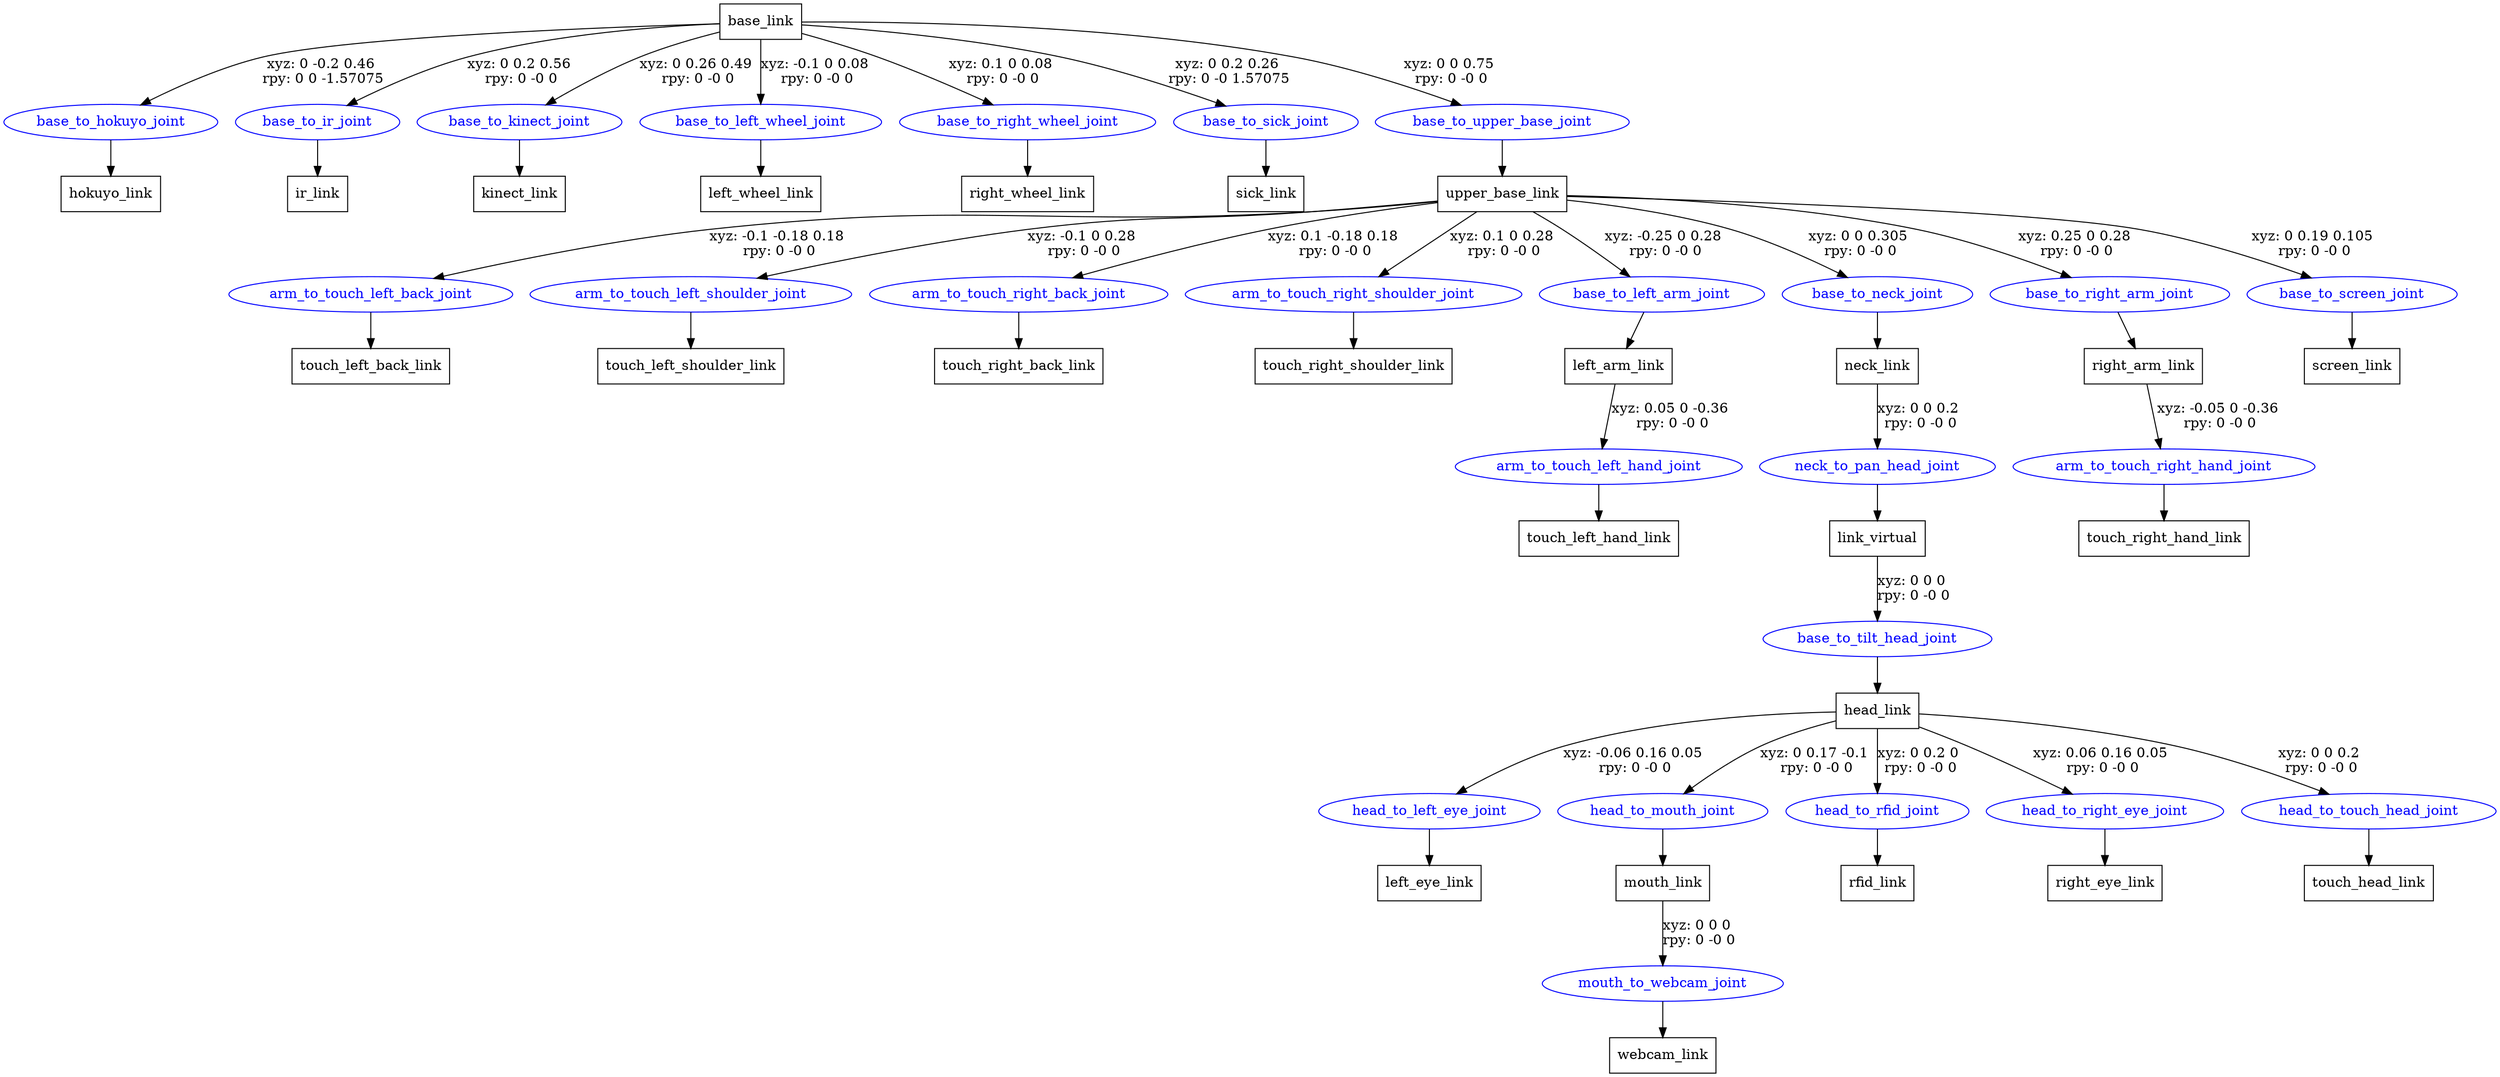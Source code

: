 digraph G {
node [shape=box];
"base_link" [label="base_link"];
"hokuyo_link" [label="hokuyo_link"];
"ir_link" [label="ir_link"];
"kinect_link" [label="kinect_link"];
"left_wheel_link" [label="left_wheel_link"];
"right_wheel_link" [label="right_wheel_link"];
"sick_link" [label="sick_link"];
"upper_base_link" [label="upper_base_link"];
"touch_left_back_link" [label="touch_left_back_link"];
"touch_left_shoulder_link" [label="touch_left_shoulder_link"];
"touch_right_back_link" [label="touch_right_back_link"];
"touch_right_shoulder_link" [label="touch_right_shoulder_link"];
"left_arm_link" [label="left_arm_link"];
"touch_left_hand_link" [label="touch_left_hand_link"];
"neck_link" [label="neck_link"];
"link_virtual" [label="link_virtual"];
"head_link" [label="head_link"];
"left_eye_link" [label="left_eye_link"];
"mouth_link" [label="mouth_link"];
"webcam_link" [label="webcam_link"];
"rfid_link" [label="rfid_link"];
"right_eye_link" [label="right_eye_link"];
"touch_head_link" [label="touch_head_link"];
"right_arm_link" [label="right_arm_link"];
"touch_right_hand_link" [label="touch_right_hand_link"];
"screen_link" [label="screen_link"];
node [shape=ellipse, color=blue, fontcolor=blue];
"base_link" -> "base_to_hokuyo_joint" [label="xyz: 0 -0.2 0.46 \nrpy: 0 0 -1.57075"]
"base_to_hokuyo_joint" -> "hokuyo_link"
"base_link" -> "base_to_ir_joint" [label="xyz: 0 0.2 0.56 \nrpy: 0 -0 0"]
"base_to_ir_joint" -> "ir_link"
"base_link" -> "base_to_kinect_joint" [label="xyz: 0 0.26 0.49 \nrpy: 0 -0 0"]
"base_to_kinect_joint" -> "kinect_link"
"base_link" -> "base_to_left_wheel_joint" [label="xyz: -0.1 0 0.08 \nrpy: 0 -0 0"]
"base_to_left_wheel_joint" -> "left_wheel_link"
"base_link" -> "base_to_right_wheel_joint" [label="xyz: 0.1 0 0.08 \nrpy: 0 -0 0"]
"base_to_right_wheel_joint" -> "right_wheel_link"
"base_link" -> "base_to_sick_joint" [label="xyz: 0 0.2 0.26 \nrpy: 0 -0 1.57075"]
"base_to_sick_joint" -> "sick_link"
"base_link" -> "base_to_upper_base_joint" [label="xyz: 0 0 0.75 \nrpy: 0 -0 0"]
"base_to_upper_base_joint" -> "upper_base_link"
"upper_base_link" -> "arm_to_touch_left_back_joint" [label="xyz: -0.1 -0.18 0.18 \nrpy: 0 -0 0"]
"arm_to_touch_left_back_joint" -> "touch_left_back_link"
"upper_base_link" -> "arm_to_touch_left_shoulder_joint" [label="xyz: -0.1 0 0.28 \nrpy: 0 -0 0"]
"arm_to_touch_left_shoulder_joint" -> "touch_left_shoulder_link"
"upper_base_link" -> "arm_to_touch_right_back_joint" [label="xyz: 0.1 -0.18 0.18 \nrpy: 0 -0 0"]
"arm_to_touch_right_back_joint" -> "touch_right_back_link"
"upper_base_link" -> "arm_to_touch_right_shoulder_joint" [label="xyz: 0.1 0 0.28 \nrpy: 0 -0 0"]
"arm_to_touch_right_shoulder_joint" -> "touch_right_shoulder_link"
"upper_base_link" -> "base_to_left_arm_joint" [label="xyz: -0.25 0 0.28 \nrpy: 0 -0 0"]
"base_to_left_arm_joint" -> "left_arm_link"
"left_arm_link" -> "arm_to_touch_left_hand_joint" [label="xyz: 0.05 0 -0.36 \nrpy: 0 -0 0"]
"arm_to_touch_left_hand_joint" -> "touch_left_hand_link"
"upper_base_link" -> "base_to_neck_joint" [label="xyz: 0 0 0.305 \nrpy: 0 -0 0"]
"base_to_neck_joint" -> "neck_link"
"neck_link" -> "neck_to_pan_head_joint" [label="xyz: 0 0 0.2 \nrpy: 0 -0 0"]
"neck_to_pan_head_joint" -> "link_virtual"
"link_virtual" -> "base_to_tilt_head_joint" [label="xyz: 0 0 0 \nrpy: 0 -0 0"]
"base_to_tilt_head_joint" -> "head_link"
"head_link" -> "head_to_left_eye_joint" [label="xyz: -0.06 0.16 0.05 \nrpy: 0 -0 0"]
"head_to_left_eye_joint" -> "left_eye_link"
"head_link" -> "head_to_mouth_joint" [label="xyz: 0 0.17 -0.1 \nrpy: 0 -0 0"]
"head_to_mouth_joint" -> "mouth_link"
"mouth_link" -> "mouth_to_webcam_joint" [label="xyz: 0 0 0 \nrpy: 0 -0 0"]
"mouth_to_webcam_joint" -> "webcam_link"
"head_link" -> "head_to_rfid_joint" [label="xyz: 0 0.2 0 \nrpy: 0 -0 0"]
"head_to_rfid_joint" -> "rfid_link"
"head_link" -> "head_to_right_eye_joint" [label="xyz: 0.06 0.16 0.05 \nrpy: 0 -0 0"]
"head_to_right_eye_joint" -> "right_eye_link"
"head_link" -> "head_to_touch_head_joint" [label="xyz: 0 0 0.2 \nrpy: 0 -0 0"]
"head_to_touch_head_joint" -> "touch_head_link"
"upper_base_link" -> "base_to_right_arm_joint" [label="xyz: 0.25 0 0.28 \nrpy: 0 -0 0"]
"base_to_right_arm_joint" -> "right_arm_link"
"right_arm_link" -> "arm_to_touch_right_hand_joint" [label="xyz: -0.05 0 -0.36 \nrpy: 0 -0 0"]
"arm_to_touch_right_hand_joint" -> "touch_right_hand_link"
"upper_base_link" -> "base_to_screen_joint" [label="xyz: 0 0.19 0.105 \nrpy: 0 -0 0"]
"base_to_screen_joint" -> "screen_link"
}
